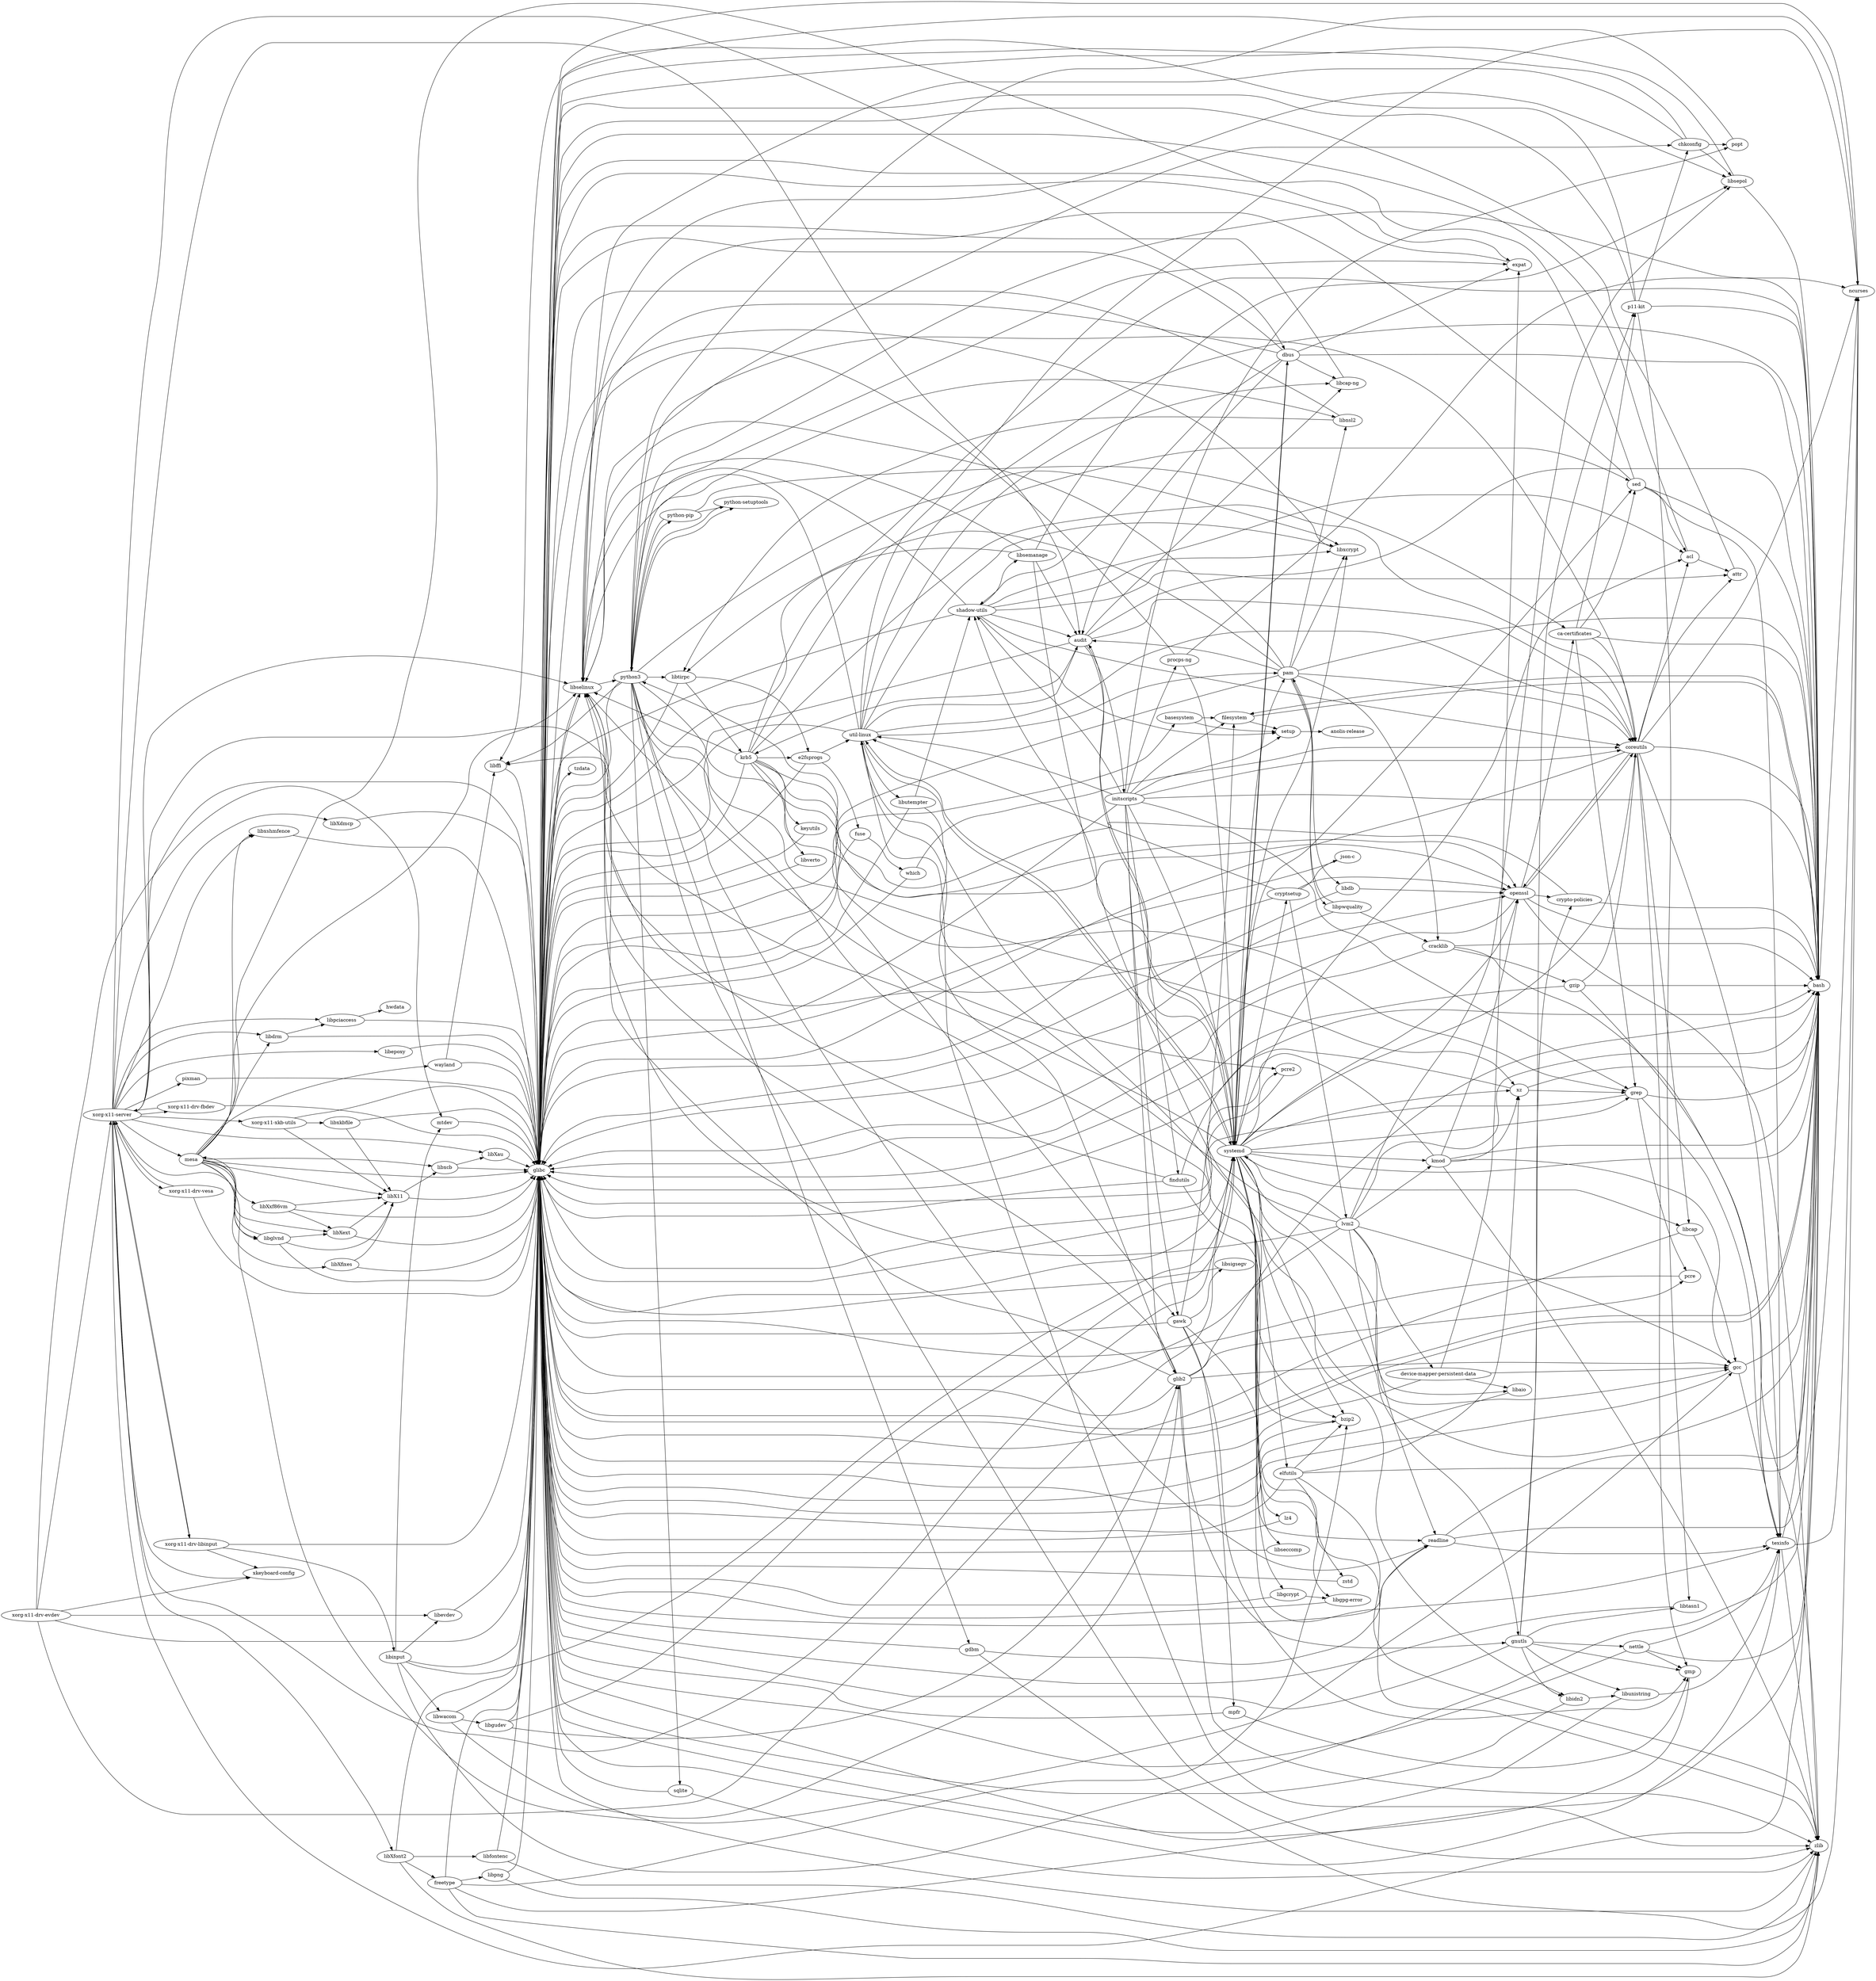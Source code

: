 digraph MyPicture {
	graph [rankdir=LR]
	wayland
	wayland -> libffi
	wayland -> glibc
	libffi
	libffi -> glibc
	glibc
	glibc -> basesystem
	glibc -> bash
	glibc -> libselinux
	glibc -> tzdata
	basesystem
	basesystem -> filesystem
	basesystem -> setup
	bash
	bash -> filesystem
	bash -> glibc
	bash -> ncurses
	libselinux
	libselinux -> glibc
	libselinux -> pcre2
	libselinux -> libsepol
	libselinux -> python3
	tzdata
	pcre2
	pcre2 -> glibc
	libsepol
	libsepol -> bash
	libsepol -> glibc
	python3
	python3 -> bash
	python3 -> chkconfig
	python3 -> openssl
	python3 -> glibc
	python3 -> "python-setuptools"
	python3 -> "python-pip"
	python3 -> gdbm
	python3 -> bzip2
	python3 -> libxcrypt
	python3 -> expat
	python3 -> libffi
	python3 -> xz
	python3 -> ncurses
	python3 -> libnsl2
	python3 -> readline
	python3 -> sqlite
	python3 -> libtirpc
	python3 -> zlib
	chkconfig
	chkconfig -> popt
	chkconfig -> libselinux
	chkconfig -> libsepol
	chkconfig -> glibc
	openssl
	openssl -> bash
	openssl -> coreutils
	openssl -> glibc
	openssl -> zlib
	openssl -> "ca-certificates"
	openssl -> "crypto-policies"
	"python-setuptools"
	"python-setuptools" -> python3
	"python-pip"
	"python-pip" -> "ca-certificates"
	"python-pip" -> "python-setuptools"
	"python-pip" -> python3
	gdbm
	gdbm -> ncurses
	gdbm -> readline
	gdbm -> glibc
	bzip2
	bzip2 -> glibc
	libxcrypt
	libxcrypt -> glibc
	expat
	expat -> glibc
	xz
	xz -> bash
	xz -> grep
	xz -> glibc
	ncurses
	ncurses -> glibc
	libnsl2
	libnsl2 -> glibc
	libnsl2 -> libtirpc
	readline
	readline -> bash
	readline -> glibc
	readline -> texinfo
	readline -> ncurses
	sqlite
	sqlite -> glibc
	sqlite -> zlib
	libtirpc
	libtirpc -> glibc
	libtirpc -> e2fsprogs
	libtirpc -> krb5
	zlib
	zlib -> glibc
	e2fsprogs
	e2fsprogs -> "util-linux"
	e2fsprogs -> glibc
	e2fsprogs -> fuse
	krb5
	krb5 -> bash
	krb5 -> coreutils
	krb5 -> gawk
	krb5 -> grep
	krb5 -> keyutils
	krb5 -> e2fsprogs
	krb5 -> openssl
	krb5 -> glibc
	krb5 -> libselinux
	krb5 -> libverto
	krb5 -> sed
	coreutils
	coreutils -> acl
	coreutils -> attr
	coreutils -> libcap
	coreutils -> openssl
	coreutils -> gmp
	coreutils -> glibc
	coreutils -> libselinux
	coreutils -> ncurses
	coreutils -> bash
	coreutils -> texinfo
	gawk
	gawk -> filesystem
	gawk -> glibc
	gawk -> gmp
	gawk -> mpfr
	gawk -> readline
	gawk -> libsigsegv
	grep
	grep -> bash
	grep -> texinfo
	grep -> pcre
	grep -> glibc
	keyutils
	keyutils -> glibc
	libverto
	libverto -> glibc
	sed
	sed -> bash
	sed -> texinfo
	sed -> acl
	sed -> libselinux
	sed -> glibc
	texinfo
	texinfo -> bash
	texinfo -> ncurses
	texinfo -> zlib
	texinfo -> glibc
	acl
	acl -> glibc
	acl -> attr
	attr
	attr -> glibc
	pcre
	pcre -> glibc
	filesystem
	filesystem -> bash
	filesystem -> setup
	gmp
	gmp -> glibc
	mpfr
	mpfr -> glibc
	mpfr -> gmp
	libsigsegv
	libsigsegv -> glibc
	setup
	setup -> "anolis-release"
	"anolis-release"
	libcap
	libcap -> gcc
	libcap -> glibc
	gcc
	gcc -> bash
	gcc -> texinfo
	gcc -> glibc
	"util-linux"
	"util-linux" -> bash
	"util-linux" -> glibc
	"util-linux" -> coreutils
	"util-linux" -> libselinux
	"util-linux" -> pam
	"util-linux" -> audit
	"util-linux" -> "libcap-ng"
	"util-linux" -> libxcrypt
	"util-linux" -> ncurses
	"util-linux" -> systemd
	"util-linux" -> libutempter
	"util-linux" -> zlib
	fuse
	fuse -> glibc
	fuse -> which
	which
	which -> coreutils
	which -> glibc
	pam
	pam -> bash
	pam -> glibc
	pam -> audit
	pam -> coreutils
	pam -> cracklib
	pam -> libxcrypt
	pam -> libdb
	pam -> libnsl2
	pam -> libpwquality
	pam -> libselinux
	pam -> libtirpc
	audit
	audit -> bash
	audit -> coreutils
	audit -> glibc
	audit -> initscripts
	audit -> "libcap-ng"
	audit -> krb5
	audit -> systemd
	"libcap-ng"
	"libcap-ng" -> glibc
	systemd
	systemd -> bash
	systemd -> glibc
	systemd -> "shadow-utils"
	systemd -> acl
	systemd -> coreutils
	systemd -> dbus
	systemd -> grep
	systemd -> audit
	systemd -> "util-linux"
	systemd -> bzip2
	systemd -> libcap
	systemd -> libxcrypt
	systemd -> cryptsetup
	systemd -> elfutils
	systemd -> gcc
	systemd -> libgcrypt
	systemd -> gnutls
	systemd -> "libgpg-error"
	systemd -> libidn2
	systemd -> kmod
	systemd -> lz4
	systemd -> xz
	systemd -> pam
	systemd -> pcre2
	systemd -> libseccomp
	systemd -> libselinux
	systemd -> zlib
	systemd -> openssl
	systemd -> sed
	libutempter
	libutempter -> bash
	libutempter -> glibc
	libutempter -> "shadow-utils"
	"shadow-utils"
	"shadow-utils" -> audit
	"shadow-utils" -> coreutils
	"shadow-utils" -> glibc
	"shadow-utils" -> acl
	"shadow-utils" -> attr
	"shadow-utils" -> libxcrypt
	"shadow-utils" -> libselinux
	"shadow-utils" -> libsemanage
	"shadow-utils" -> setup
	libsemanage
	libsemanage -> audit
	libsemanage -> bzip2
	libsemanage -> libselinux
	libsemanage -> libsepol
	libsemanage -> glibc
	dbus
	dbus -> systemd
	dbus -> bash
	dbus -> "shadow-utils"
	dbus -> audit
	dbus -> "libcap-ng"
	dbus -> expat
	dbus -> glibc
	dbus -> libselinux
	cryptsetup
	cryptsetup -> glibc
	cryptsetup -> "util-linux"
	cryptsetup -> openssl
	cryptsetup -> lvm2
	cryptsetup -> "json-c"
	elfutils
	elfutils -> bash
	elfutils -> glibc
	elfutils -> zlib
	elfutils -> bzip2
	elfutils -> xz
	elfutils -> zstd
	libgcrypt
	libgcrypt -> glibc
	libgcrypt -> "libgpg-error"
	gnutls
	gnutls -> "crypto-policies"
	gnutls -> glibc
	gnutls -> gmp
	gnutls -> nettle
	gnutls -> libidn2
	gnutls -> "p11-kit"
	gnutls -> libtasn1
	gnutls -> libunistring
	"libgpg-error"
	"libgpg-error" -> glibc
	libidn2
	libidn2 -> libunistring
	libidn2 -> glibc
	kmod
	kmod -> bash
	kmod -> glibc
	kmod -> openssl
	kmod -> gcc
	kmod -> xz
	kmod -> zlib
	lz4
	lz4 -> glibc
	libseccomp
	libseccomp -> glibc
	libunistring
	libunistring -> texinfo
	libunistring -> glibc
	"crypto-policies"
	"crypto-policies" -> bash
	"crypto-policies" -> python3
	nettle
	nettle -> bash
	nettle -> glibc
	nettle -> texinfo
	nettle -> gmp
	"p11-kit"
	"p11-kit" -> glibc
	"p11-kit" -> libffi
	"p11-kit" -> bash
	"p11-kit" -> chkconfig
	"p11-kit" -> libtasn1
	libtasn1
	libtasn1 -> glibc
	zstd
	zstd -> glibc
	lvm2
	lvm2 -> bash
	lvm2 -> glibc
	lvm2 -> libselinux
	lvm2 -> libsepol
	lvm2 -> systemd
	lvm2 -> "util-linux"
	lvm2 -> gcc
	lvm2 -> "device-mapper-persistent-data"
	lvm2 -> libaio
	lvm2 -> readline
	lvm2 -> kmod
	"json-c"
	"json-c" -> glibc
	"device-mapper-persistent-data"
	"device-mapper-persistent-data" -> expat
	"device-mapper-persistent-data" -> glibc
	"device-mapper-persistent-data" -> libaio
	"device-mapper-persistent-data" -> gcc
	libaio
	libaio -> glibc
	initscripts
	initscripts -> bash
	initscripts -> coreutils
	initscripts -> filesystem
	initscripts -> findutils
	initscripts -> gawk
	initscripts -> grep
	initscripts -> glib2
	initscripts -> popt
	initscripts -> "procps-ng"
	initscripts -> glibc
	initscripts -> setup
	initscripts -> "shadow-utils"
	initscripts -> systemd
	initscripts -> "util-linux"
	findutils
	findutils -> bash
	findutils -> texinfo
	findutils -> glibc
	findutils -> libselinux
	glib2
	glib2 -> bash
	glib2 -> glibc
	glib2 -> libffi
	glib2 -> gcc
	glib2 -> gnutls
	glib2 -> "util-linux"
	glib2 -> pcre
	glib2 -> libselinux
	glib2 -> zlib
	popt
	popt -> glibc
	"procps-ng"
	"procps-ng" -> glibc
	"procps-ng" -> ncurses
	"procps-ng" -> systemd
	cracklib
	cracklib -> bash
	cracklib -> glibc
	cracklib -> gzip
	cracklib -> zlib
	libdb
	libdb -> glibc
	libdb -> openssl
	libpwquality
	libpwquality -> cracklib
	libpwquality -> pam
	libpwquality -> glibc
	gzip
	gzip -> bash
	gzip -> texinfo
	gzip -> coreutils
	gzip -> glibc
	"ca-certificates"
	"ca-certificates" -> bash
	"ca-certificates" -> coreutils
	"ca-certificates" -> grep
	"ca-certificates" -> "p11-kit"
	"ca-certificates" -> sed
	mesa
	mesa -> libX11
	mesa -> glibc
	mesa -> libdrm
	mesa -> expat
	mesa -> gcc
	mesa -> libglvnd
	mesa -> wayland
	mesa -> libxcb
	mesa -> libxshmfence
	mesa -> libXext
	mesa -> libXfixes
	mesa -> libXxf86vm
	mesa -> libselinux
	libX11
	libX11 -> glibc
	libX11 -> libxcb
	libdrm
	libdrm -> libpciaccess
	libdrm -> glibc
	libglvnd
	libglvnd -> glibc
	libglvnd -> mesa
	libglvnd -> libX11
	libglvnd -> libXext
	libxcb
	libxcb -> libXau
	libxcb -> glibc
	libxshmfence
	libxshmfence -> glibc
	libXext
	libXext -> libX11
	libXext -> glibc
	libXfixes
	libXfixes -> libX11
	libXfixes -> glibc
	libXxf86vm
	libXxf86vm -> libX11
	libXxf86vm -> libXext
	libXxf86vm -> glibc
	libXau
	libXau -> glibc
	libpciaccess
	libpciaccess -> hwdata
	libpciaccess -> glibc
	hwdata
	libpng
	libpng -> glibc
	libpng -> zlib
	freetype
	freetype -> bash
	freetype -> glibc
	freetype -> bzip2
	freetype -> libpng
	freetype -> zlib
	libfontenc
	libfontenc -> zlib
	libfontenc -> glibc
	libwacom
	libwacom -> glib2
	libwacom -> libgudev
	libwacom -> glibc
	libgudev
	libgudev -> glib2
	libgudev -> glibc
	libgudev -> systemd
	libinput
	libinput -> bash
	libinput -> glibc
	libinput -> libevdev
	libinput -> mtdev
	libinput -> systemd
	libinput -> libwacom
	libevdev
	libevdev -> glibc
	mtdev
	mtdev -> glibc
	libxkbfile
	libxkbfile -> libX11
	libxkbfile -> glibc
	"xorg-x11-xkb-utils"
	"xorg-x11-xkb-utils" -> glibc
	"xorg-x11-xkb-utils" -> libX11
	"xorg-x11-xkb-utils" -> libxkbfile
	"xorg-x11-server"
	"xorg-x11-server" -> bash
	"xorg-x11-server" -> libglvnd
	"xorg-x11-server" -> libXau
	"xorg-x11-server" -> libXdmcp
	"xorg-x11-server" -> libXfont2
	"xorg-x11-server" -> audit
	"xorg-x11-server" -> openssl
	"xorg-x11-server" -> dbus
	"xorg-x11-server" -> glibc
	"xorg-x11-server" -> libdrm
	"xorg-x11-server" -> libepoxy
	"xorg-x11-server" -> mesa
	"xorg-x11-server" -> libpciaccess
	"xorg-x11-server" -> pixman
	"xorg-x11-server" -> libselinux
	"xorg-x11-server" -> systemd
	"xorg-x11-server" -> libxshmfence
	"xorg-x11-server" -> "xorg-x11-drv-fbdev"
	"xorg-x11-server" -> "xorg-x11-drv-libinput"
	"xorg-x11-server" -> "xorg-x11-drv-vesa"
	"xorg-x11-server" -> "xorg-x11-xkb-utils"
	"xorg-x11-server" -> "xkeyboard-config"
	libXdmcp
	libXdmcp -> glibc
	libXfont2
	libXfont2 -> libfontenc
	libXfont2 -> freetype
	libXfont2 -> glibc
	libXfont2 -> zlib
	libepoxy
	libepoxy -> glibc
	pixman
	pixman -> glibc
	"xorg-x11-drv-fbdev"
	"xorg-x11-drv-fbdev" -> "xorg-x11-server"
	"xorg-x11-drv-fbdev" -> glibc
	"xorg-x11-drv-libinput"
	"xorg-x11-drv-libinput" -> "xorg-x11-server"
	"xorg-x11-drv-libinput" -> glibc
	"xorg-x11-drv-libinput" -> libinput
	"xorg-x11-drv-libinput" -> "xkeyboard-config"
	"xorg-x11-drv-vesa"
	"xorg-x11-drv-vesa" -> "xorg-x11-server"
	"xorg-x11-drv-vesa" -> glibc
	"xkeyboard-config"
	"xorg-x11-drv-evdev"
	"xorg-x11-drv-evdev" -> "xorg-x11-server"
	"xorg-x11-drv-evdev" -> glibc
	"xorg-x11-drv-evdev" -> libevdev
	"xorg-x11-drv-evdev" -> mtdev
	"xorg-x11-drv-evdev" -> systemd
	"xorg-x11-drv-evdev" -> "xkeyboard-config"
}

